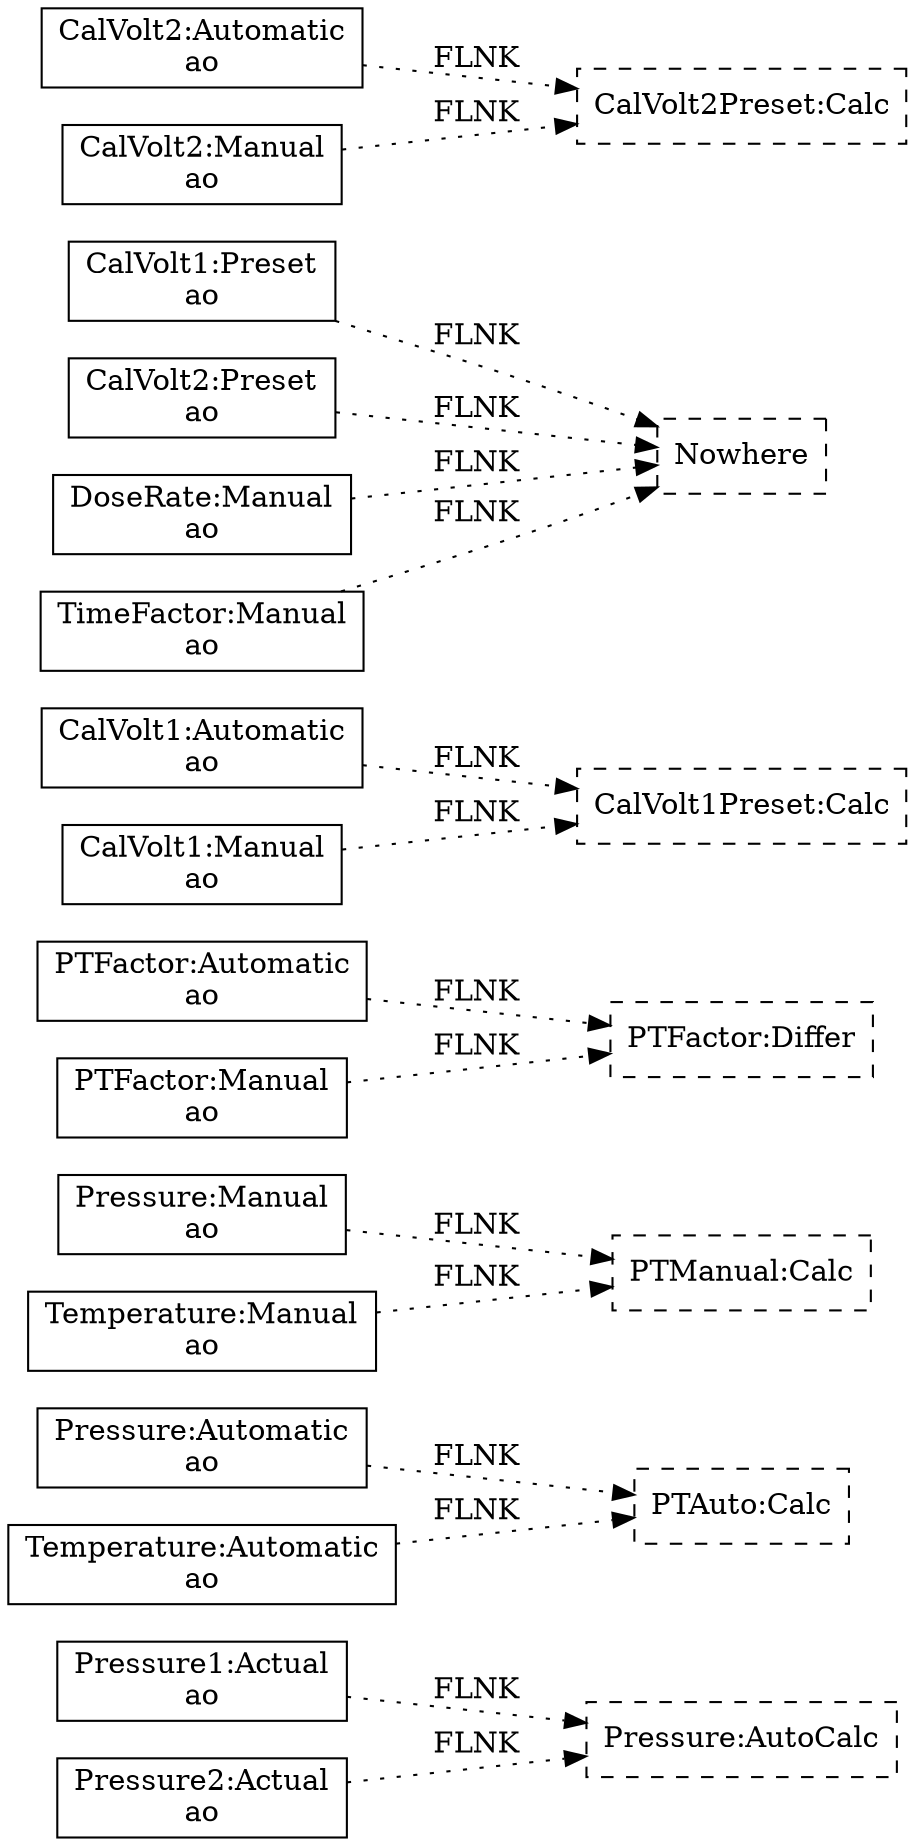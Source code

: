 digraph press_temp_subs {
  rankdir=LR;

  "Pressure1:Actual" [ shape=box, label="Pressure1:Actual\nao" ]
  "Pressure1:Actual" -> "Pressure:AutoCalc" [ label="FLNK  ", style="dotted" ]
  "Pressure2:Actual" [ shape=box, label="Pressure2:Actual\nao" ]
  "Pressure2:Actual" -> "Pressure:AutoCalc" [ label="FLNK  ", style="dotted" ]
  "Pressure:Automatic" [ shape=box, label="Pressure:Automatic\nao" ]
  "Pressure:Automatic" -> "PTAuto:Calc" [ label="FLNK  ", style="dotted" ]
  "Pressure:Manual" [ shape=box, label="Pressure:Manual\nao" ]
  "Pressure:Manual" -> "PTManual:Calc" [ label="FLNK  ", style="dotted" ]
  "Temperature:Automatic" [ shape=box, label="Temperature:Automatic\nao" ]
  "Temperature:Automatic" -> "PTAuto:Calc" [ label="FLNK  ", style="dotted" ]
  "Temperature:Manual" [ shape=box, label="Temperature:Manual\nao" ]
  "Temperature:Manual" -> "PTManual:Calc" [ label="FLNK  ", style="dotted" ]
  "PTFactor:Automatic" [ shape=box, label="PTFactor:Automatic\nao" ]
  "PTFactor:Automatic" -> "PTFactor:Differ" [ label="FLNK  ", style="dotted" ]
  "PTFactor:Manual" [ shape=box, label="PTFactor:Manual\nao" ]
  "PTFactor:Manual" -> "PTFactor:Differ" [ label="FLNK  ", style="dotted" ]
  "CalVolt1:Automatic" [ shape=box, label="CalVolt1:Automatic\nao" ]
  "CalVolt1:Automatic" -> "CalVolt1Preset:Calc" [ label="FLNK  ", style="dotted" ]
  "CalVolt1:Manual" [ shape=box, label="CalVolt1:Manual\nao" ]
  "CalVolt1:Manual" -> "CalVolt1Preset:Calc" [ label="FLNK  ", style="dotted" ]
  "CalVolt1:Preset" [ shape=box, label="CalVolt1:Preset\nao" ]
  "CalVolt1:Preset" -> "Nowhere" [ label="FLNK  ", style="dotted" ]
  "CalVolt2:Automatic" [ shape=box, label="CalVolt2:Automatic\nao" ]
  "CalVolt2:Automatic" -> "CalVolt2Preset:Calc" [ label="FLNK  ", style="dotted" ]
  "CalVolt2:Manual" [ shape=box, label="CalVolt2:Manual\nao" ]
  "CalVolt2:Manual" -> "CalVolt2Preset:Calc" [ label="FLNK  ", style="dotted" ]
  "CalVolt2:Preset" [ shape=box, label="CalVolt2:Preset\nao" ]
  "CalVolt2:Preset" -> "Nowhere" [ label="FLNK  ", style="dotted" ]
  "DoseRate:Manual" [ shape=box, label="DoseRate:Manual\nao" ]
  "DoseRate:Manual" -> "Nowhere" [ label="FLNK  ", style="dotted" ]
  "TimeFactor:Manual" [ shape=box, label="TimeFactor:Manual\nao" ]
  "TimeFactor:Manual" -> "Nowhere" [ label="FLNK  ", style="dotted" ]
  "Pressure:AutoCalc" [ shape=box, style=dashed ]
  "CalVolt2Preset:Calc" [ shape=box, style=dashed ]
  "PTManual:Calc" [ shape=box, style=dashed ]
  "Nowhere" [ shape=box, style=dashed ]
  "PTFactor:Differ" [ shape=box, style=dashed ]
  "CalVolt1Preset:Calc" [ shape=box, style=dashed ]
  "PTAuto:Calc" [ shape=box, style=dashed ]

}
